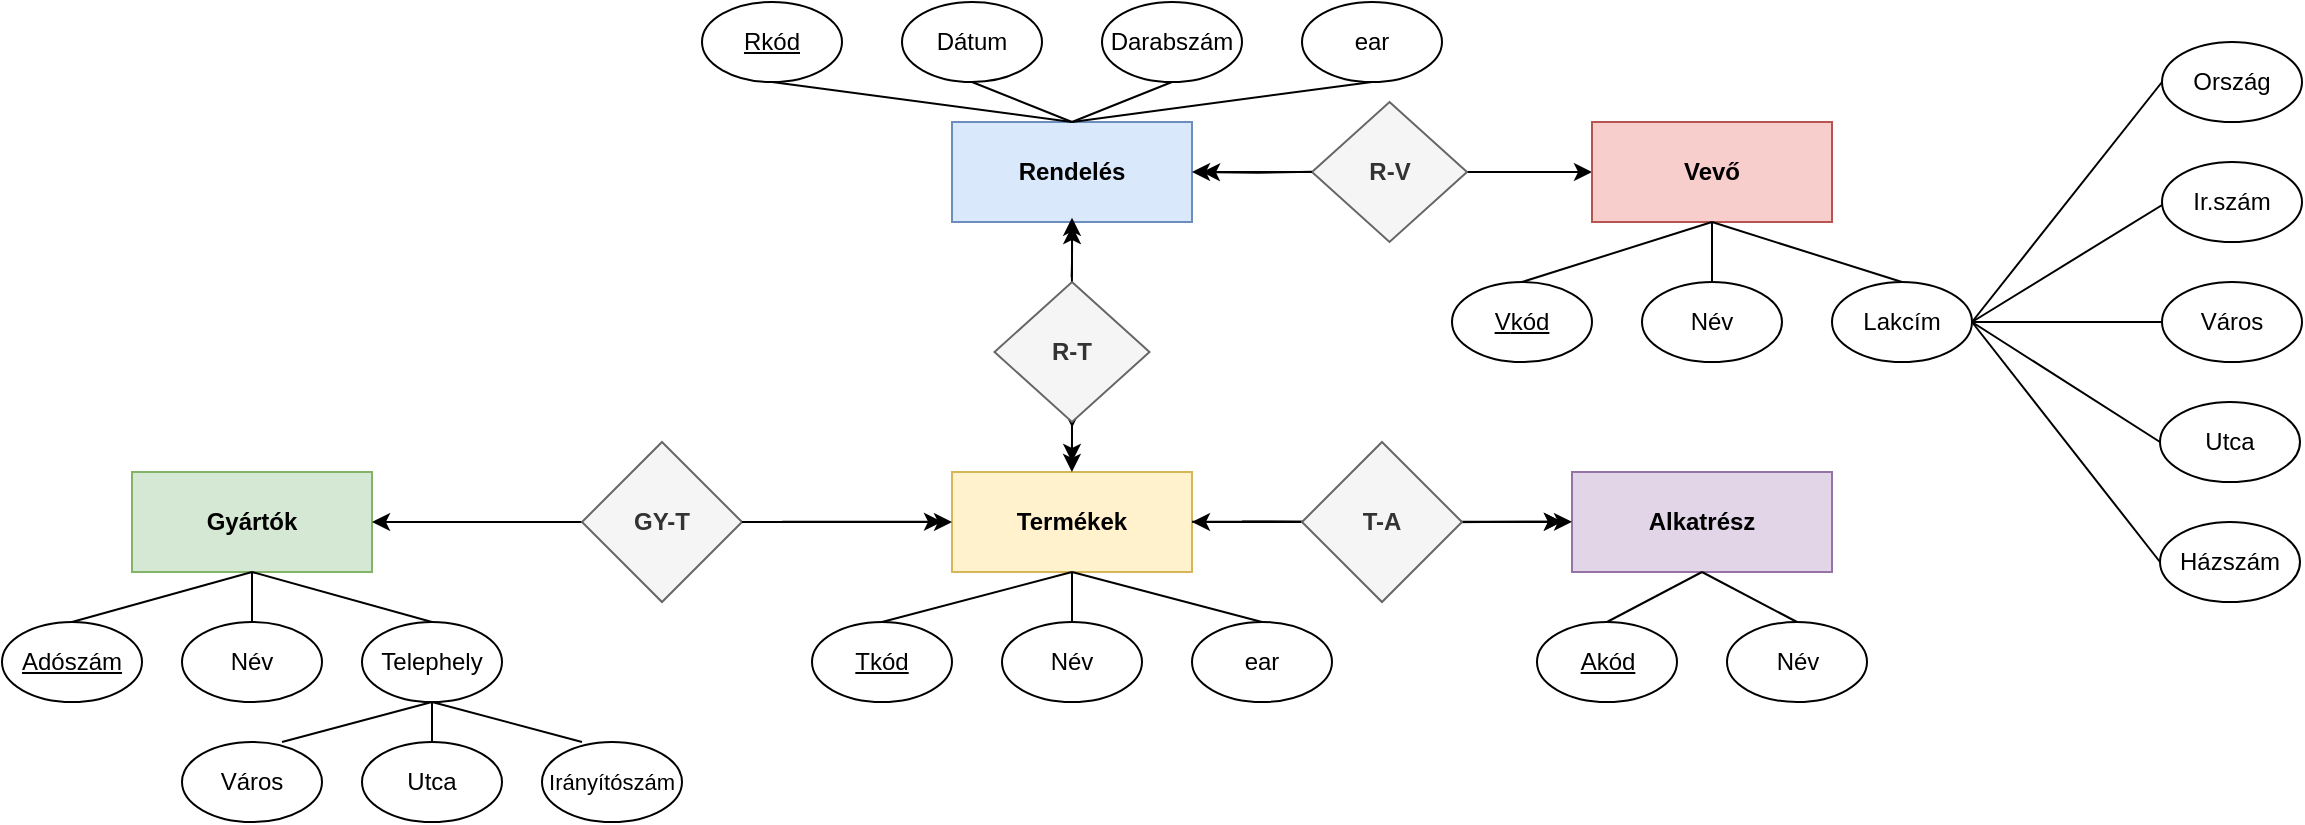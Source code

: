 <mxfile version="26.1.1">
  <diagram id="vWoHTal2PunRuxhZV0vU" name="3a">
    <mxGraphModel dx="979" dy="884" grid="1" gridSize="10" guides="1" tooltips="1" connect="1" arrows="1" fold="1" page="1" pageScale="1" pageWidth="1169" pageHeight="827" math="0" shadow="0">
      <root>
        <mxCell id="0" />
        <mxCell id="1" parent="0" />
        <mxCell id="-2Du17dGPulLsibZjKrI-1" value="&lt;b&gt;Gyártók&lt;/b&gt;" style="rounded=0;whiteSpace=wrap;html=1;fillColor=#d5e8d4;strokeColor=#82b366;" parent="1" vertex="1">
          <mxGeometry x="75" y="395" width="120" height="50" as="geometry" />
        </mxCell>
        <mxCell id="-2Du17dGPulLsibZjKrI-2" value="" style="edgeStyle=orthogonalEdgeStyle;rounded=0;orthogonalLoop=1;jettySize=auto;html=1;" parent="1" source="-2Du17dGPulLsibZjKrI-3" target="-2Du17dGPulLsibZjKrI-1" edge="1">
          <mxGeometry relative="1" as="geometry" />
        </mxCell>
        <mxCell id="-2Du17dGPulLsibZjKrI-3" value="&lt;b&gt;GY-T&lt;/b&gt;" style="rhombus;whiteSpace=wrap;html=1;fillColor=#f5f5f5;fontColor=#333333;strokeColor=#666666;" parent="1" vertex="1">
          <mxGeometry x="300" y="380" width="80" height="80" as="geometry" />
        </mxCell>
        <mxCell id="-2Du17dGPulLsibZjKrI-5" value="&lt;b&gt;Termékek&lt;/b&gt;" style="rounded=0;whiteSpace=wrap;html=1;fillColor=#fff2cc;strokeColor=#d6b656;" parent="1" vertex="1">
          <mxGeometry x="485" y="395" width="120" height="50" as="geometry" />
        </mxCell>
        <mxCell id="-2Du17dGPulLsibZjKrI-6" value="" style="endArrow=classic;html=1;rounded=0;exitX=1;exitY=0.5;exitDx=0;exitDy=0;" parent="1" edge="1">
          <mxGeometry width="50" height="50" relative="1" as="geometry">
            <mxPoint x="400" y="419.89" as="sourcePoint" />
            <mxPoint x="480" y="419.89" as="targetPoint" />
          </mxGeometry>
        </mxCell>
        <mxCell id="-2Du17dGPulLsibZjKrI-7" value="" style="endArrow=classic;html=1;rounded=0;entryX=0;entryY=0.5;entryDx=0;entryDy=0;" parent="1" source="-2Du17dGPulLsibZjKrI-3" target="-2Du17dGPulLsibZjKrI-5" edge="1">
          <mxGeometry width="50" height="50" relative="1" as="geometry">
            <mxPoint x="385" y="520" as="sourcePoint" />
            <mxPoint x="435" y="470" as="targetPoint" />
          </mxGeometry>
        </mxCell>
        <mxCell id="-2Du17dGPulLsibZjKrI-8" value="&lt;u&gt;Adószám&lt;/u&gt;" style="ellipse;whiteSpace=wrap;html=1;" parent="1" vertex="1">
          <mxGeometry x="10" y="470" width="70" height="40" as="geometry" />
        </mxCell>
        <mxCell id="-2Du17dGPulLsibZjKrI-9" value="Név" style="ellipse;whiteSpace=wrap;html=1;" parent="1" vertex="1">
          <mxGeometry x="100" y="470" width="70" height="40" as="geometry" />
        </mxCell>
        <mxCell id="-2Du17dGPulLsibZjKrI-10" value="Telephely" style="ellipse;whiteSpace=wrap;html=1;" parent="1" vertex="1">
          <mxGeometry x="190" y="470" width="70" height="40" as="geometry" />
        </mxCell>
        <mxCell id="-2Du17dGPulLsibZjKrI-11" value="" style="endArrow=none;html=1;rounded=0;entryX=0.5;entryY=1;entryDx=0;entryDy=0;exitX=0.5;exitY=0;exitDx=0;exitDy=0;" parent="1" source="-2Du17dGPulLsibZjKrI-8" target="-2Du17dGPulLsibZjKrI-1" edge="1">
          <mxGeometry width="50" height="50" relative="1" as="geometry">
            <mxPoint x="315" y="520" as="sourcePoint" />
            <mxPoint x="365" y="470" as="targetPoint" />
          </mxGeometry>
        </mxCell>
        <mxCell id="-2Du17dGPulLsibZjKrI-12" value="" style="endArrow=none;html=1;rounded=0;entryX=0.5;entryY=1;entryDx=0;entryDy=0;exitX=0.5;exitY=0;exitDx=0;exitDy=0;" parent="1" source="-2Du17dGPulLsibZjKrI-10" target="-2Du17dGPulLsibZjKrI-1" edge="1">
          <mxGeometry width="50" height="50" relative="1" as="geometry">
            <mxPoint x="315" y="520" as="sourcePoint" />
            <mxPoint x="365" y="470" as="targetPoint" />
          </mxGeometry>
        </mxCell>
        <mxCell id="-2Du17dGPulLsibZjKrI-13" value="" style="endArrow=none;html=1;rounded=0;entryX=0.5;entryY=1;entryDx=0;entryDy=0;" parent="1" source="-2Du17dGPulLsibZjKrI-9" target="-2Du17dGPulLsibZjKrI-1" edge="1">
          <mxGeometry width="50" height="50" relative="1" as="geometry">
            <mxPoint x="335" y="530" as="sourcePoint" />
            <mxPoint x="385" y="480" as="targetPoint" />
          </mxGeometry>
        </mxCell>
        <mxCell id="-2Du17dGPulLsibZjKrI-14" value="&lt;u&gt;Tkód&lt;/u&gt;" style="ellipse;whiteSpace=wrap;html=1;" parent="1" vertex="1">
          <mxGeometry x="415" y="470" width="70" height="40" as="geometry" />
        </mxCell>
        <mxCell id="-2Du17dGPulLsibZjKrI-15" value="ear" style="ellipse;whiteSpace=wrap;html=1;" parent="1" vertex="1">
          <mxGeometry x="605" y="470" width="70" height="40" as="geometry" />
        </mxCell>
        <mxCell id="-2Du17dGPulLsibZjKrI-16" value="Név" style="ellipse;whiteSpace=wrap;html=1;" parent="1" vertex="1">
          <mxGeometry x="510" y="470" width="70" height="40" as="geometry" />
        </mxCell>
        <mxCell id="-2Du17dGPulLsibZjKrI-17" value="" style="endArrow=none;html=1;rounded=0;entryX=0.5;entryY=1;entryDx=0;entryDy=0;exitX=0.5;exitY=0;exitDx=0;exitDy=0;" parent="1" source="-2Du17dGPulLsibZjKrI-15" target="-2Du17dGPulLsibZjKrI-5" edge="1">
          <mxGeometry width="50" height="50" relative="1" as="geometry">
            <mxPoint x="315" y="520" as="sourcePoint" />
            <mxPoint x="365" y="470" as="targetPoint" />
          </mxGeometry>
        </mxCell>
        <mxCell id="-2Du17dGPulLsibZjKrI-18" value="" style="endArrow=none;html=1;rounded=0;entryX=0.5;entryY=1;entryDx=0;entryDy=0;exitX=0.5;exitY=0;exitDx=0;exitDy=0;" parent="1" source="-2Du17dGPulLsibZjKrI-16" target="-2Du17dGPulLsibZjKrI-5" edge="1">
          <mxGeometry width="50" height="50" relative="1" as="geometry">
            <mxPoint x="315" y="520" as="sourcePoint" />
            <mxPoint x="365" y="470" as="targetPoint" />
          </mxGeometry>
        </mxCell>
        <mxCell id="-2Du17dGPulLsibZjKrI-19" value="" style="endArrow=none;html=1;rounded=0;entryX=0.5;entryY=1;entryDx=0;entryDy=0;exitX=0.5;exitY=0;exitDx=0;exitDy=0;" parent="1" source="-2Du17dGPulLsibZjKrI-14" target="-2Du17dGPulLsibZjKrI-5" edge="1">
          <mxGeometry width="50" height="50" relative="1" as="geometry">
            <mxPoint x="315" y="520" as="sourcePoint" />
            <mxPoint x="365" y="470" as="targetPoint" />
          </mxGeometry>
        </mxCell>
        <mxCell id="-2Du17dGPulLsibZjKrI-20" value="" style="endArrow=none;html=1;rounded=0;exitX=0.5;exitY=0;exitDx=0;exitDy=0;entryX=0.5;entryY=1;entryDx=0;entryDy=0;" parent="1" target="-2Du17dGPulLsibZjKrI-10" edge="1">
          <mxGeometry width="50" height="50" relative="1" as="geometry">
            <mxPoint x="300" y="530" as="sourcePoint" />
            <mxPoint x="365" y="460" as="targetPoint" />
          </mxGeometry>
        </mxCell>
        <mxCell id="-2Du17dGPulLsibZjKrI-21" value="" style="endArrow=none;html=1;rounded=0;exitX=0.5;exitY=0;exitDx=0;exitDy=0;entryX=0.5;entryY=1;entryDx=0;entryDy=0;" parent="1" target="-2Du17dGPulLsibZjKrI-10" edge="1">
          <mxGeometry width="50" height="50" relative="1" as="geometry">
            <mxPoint x="225" y="530" as="sourcePoint" />
            <mxPoint x="365" y="460" as="targetPoint" />
          </mxGeometry>
        </mxCell>
        <mxCell id="-2Du17dGPulLsibZjKrI-22" value="" style="endArrow=none;html=1;rounded=0;entryX=0.5;entryY=1;entryDx=0;entryDy=0;exitX=0.5;exitY=0;exitDx=0;exitDy=0;" parent="1" target="-2Du17dGPulLsibZjKrI-10" edge="1">
          <mxGeometry width="50" height="50" relative="1" as="geometry">
            <mxPoint x="150" y="530" as="sourcePoint" />
            <mxPoint x="365" y="460" as="targetPoint" />
          </mxGeometry>
        </mxCell>
        <mxCell id="-2Du17dGPulLsibZjKrI-23" value="Város" style="ellipse;whiteSpace=wrap;html=1;" parent="1" vertex="1">
          <mxGeometry x="100" y="530" width="70" height="40" as="geometry" />
        </mxCell>
        <mxCell id="-2Du17dGPulLsibZjKrI-24" value="Utca" style="ellipse;whiteSpace=wrap;html=1;" parent="1" vertex="1">
          <mxGeometry x="190" y="530" width="70" height="40" as="geometry" />
        </mxCell>
        <mxCell id="-2Du17dGPulLsibZjKrI-25" value="&lt;font style=&quot;font-size: 11px;&quot;&gt;Irányítószám&lt;/font&gt;" style="ellipse;whiteSpace=wrap;html=1;" parent="1" vertex="1">
          <mxGeometry x="280" y="530" width="70" height="40" as="geometry" />
        </mxCell>
        <mxCell id="-2Du17dGPulLsibZjKrI-26" value="&lt;b&gt;Alkatrész&lt;/b&gt;" style="rounded=0;whiteSpace=wrap;html=1;fillColor=#e1d5e7;strokeColor=#9673a6;" parent="1" vertex="1">
          <mxGeometry x="795" y="395" width="130" height="50" as="geometry" />
        </mxCell>
        <mxCell id="-2Du17dGPulLsibZjKrI-27" style="edgeStyle=orthogonalEdgeStyle;rounded=0;orthogonalLoop=1;jettySize=auto;html=1;" parent="1" edge="1">
          <mxGeometry relative="1" as="geometry">
            <mxPoint x="630" y="419.71" as="sourcePoint" />
            <mxPoint x="790" y="419.82" as="targetPoint" />
          </mxGeometry>
        </mxCell>
        <mxCell id="-2Du17dGPulLsibZjKrI-28" value="&lt;u&gt;Akód&lt;/u&gt;" style="ellipse;whiteSpace=wrap;html=1;" parent="1" vertex="1">
          <mxGeometry x="777.5" y="470" width="70" height="40" as="geometry" />
        </mxCell>
        <mxCell id="-2Du17dGPulLsibZjKrI-29" value="Név" style="ellipse;whiteSpace=wrap;html=1;" parent="1" vertex="1">
          <mxGeometry x="872.5" y="470" width="70" height="40" as="geometry" />
        </mxCell>
        <mxCell id="-2Du17dGPulLsibZjKrI-30" value="" style="endArrow=none;html=1;rounded=0;entryX=0.5;entryY=1;entryDx=0;entryDy=0;exitX=0.5;exitY=0;exitDx=0;exitDy=0;" parent="1" source="-2Du17dGPulLsibZjKrI-29" target="-2Du17dGPulLsibZjKrI-26" edge="1">
          <mxGeometry width="50" height="50" relative="1" as="geometry">
            <mxPoint x="510" y="530" as="sourcePoint" />
            <mxPoint x="560" y="480" as="targetPoint" />
          </mxGeometry>
        </mxCell>
        <mxCell id="-2Du17dGPulLsibZjKrI-31" value="" style="endArrow=none;html=1;rounded=0;entryX=0.5;entryY=1;entryDx=0;entryDy=0;exitX=0.5;exitY=0;exitDx=0;exitDy=0;" parent="1" source="-2Du17dGPulLsibZjKrI-28" target="-2Du17dGPulLsibZjKrI-26" edge="1">
          <mxGeometry width="50" height="50" relative="1" as="geometry">
            <mxPoint x="795" y="470" as="sourcePoint" />
            <mxPoint x="560" y="480" as="targetPoint" />
          </mxGeometry>
        </mxCell>
        <mxCell id="-2Du17dGPulLsibZjKrI-34" value="&lt;b&gt;Rendelés&lt;/b&gt;" style="rounded=0;whiteSpace=wrap;html=1;fillColor=#dae8fc;strokeColor=#6c8ebf;" parent="1" vertex="1">
          <mxGeometry x="485" y="220" width="120" height="50" as="geometry" />
        </mxCell>
        <mxCell id="-2Du17dGPulLsibZjKrI-38" value="" style="endArrow=classic;html=1;rounded=0;exitX=0.5;exitY=1;exitDx=0;exitDy=0;" parent="1" source="-2Du17dGPulLsibZjKrI-50" edge="1">
          <mxGeometry width="50" height="50" relative="1" as="geometry">
            <mxPoint x="545" y="280" as="sourcePoint" />
            <mxPoint x="545" y="390" as="targetPoint" />
          </mxGeometry>
        </mxCell>
        <mxCell id="-2Du17dGPulLsibZjKrI-43" value="" style="endArrow=classic;html=1;rounded=0;entryX=1;entryY=0.5;entryDx=0;entryDy=0;" parent="1" target="-2Du17dGPulLsibZjKrI-5" edge="1">
          <mxGeometry width="50" height="50" relative="1" as="geometry">
            <mxPoint x="760" y="420" as="sourcePoint" />
            <mxPoint x="650" y="370" as="targetPoint" />
            <Array as="points">
              <mxPoint x="740" y="420" />
            </Array>
          </mxGeometry>
        </mxCell>
        <mxCell id="-2Du17dGPulLsibZjKrI-44" style="edgeStyle=orthogonalEdgeStyle;rounded=0;orthogonalLoop=1;jettySize=auto;html=1;entryX=0;entryY=0.5;entryDx=0;entryDy=0;" parent="1" edge="1">
          <mxGeometry relative="1" as="geometry">
            <mxPoint x="605" y="419.89" as="sourcePoint" />
            <mxPoint x="790" y="419.89" as="targetPoint" />
          </mxGeometry>
        </mxCell>
        <mxCell id="-2Du17dGPulLsibZjKrI-45" value="" style="endArrow=classic;html=1;rounded=0;exitX=1;exitY=0.5;exitDx=0;exitDy=0;" parent="1" source="-2Du17dGPulLsibZjKrI-48" edge="1">
          <mxGeometry width="50" height="50" relative="1" as="geometry">
            <mxPoint x="620" y="419.93" as="sourcePoint" />
            <mxPoint x="795" y="419.93" as="targetPoint" />
          </mxGeometry>
        </mxCell>
        <mxCell id="-2Du17dGPulLsibZjKrI-48" value="&lt;b&gt;T-A&lt;/b&gt;" style="rhombus;whiteSpace=wrap;html=1;fillColor=#f5f5f5;fontColor=#333333;strokeColor=#666666;" parent="1" vertex="1">
          <mxGeometry x="660" y="380" width="80" height="80" as="geometry" />
        </mxCell>
        <mxCell id="-2Du17dGPulLsibZjKrI-53" value="&lt;u&gt;Rkód&lt;/u&gt;" style="ellipse;whiteSpace=wrap;html=1;" parent="1" vertex="1">
          <mxGeometry x="360" y="160" width="70" height="40" as="geometry" />
        </mxCell>
        <mxCell id="-2Du17dGPulLsibZjKrI-54" value="Darabszám" style="ellipse;whiteSpace=wrap;html=1;" parent="1" vertex="1">
          <mxGeometry x="560" y="160" width="70" height="40" as="geometry" />
        </mxCell>
        <mxCell id="-2Du17dGPulLsibZjKrI-55" value="Dátum" style="ellipse;whiteSpace=wrap;html=1;" parent="1" vertex="1">
          <mxGeometry x="460" y="160" width="70" height="40" as="geometry" />
        </mxCell>
        <mxCell id="-2Du17dGPulLsibZjKrI-56" value="" style="endArrow=none;html=1;rounded=0;exitX=0.5;exitY=1;exitDx=0;exitDy=0;entryX=0.5;entryY=0;entryDx=0;entryDy=0;" parent="1" source="-2Du17dGPulLsibZjKrI-54" target="-2Du17dGPulLsibZjKrI-34" edge="1">
          <mxGeometry width="50" height="50" relative="1" as="geometry">
            <mxPoint x="440" y="170" as="sourcePoint" />
            <mxPoint x="550" y="220" as="targetPoint" />
          </mxGeometry>
        </mxCell>
        <mxCell id="-2Du17dGPulLsibZjKrI-57" value="" style="endArrow=none;html=1;rounded=0;entryX=0.5;entryY=0;entryDx=0;entryDy=0;exitX=0.5;exitY=1;exitDx=0;exitDy=0;" parent="1" source="-2Du17dGPulLsibZjKrI-53" target="-2Du17dGPulLsibZjKrI-34" edge="1">
          <mxGeometry width="50" height="50" relative="1" as="geometry">
            <mxPoint x="440" y="170" as="sourcePoint" />
            <mxPoint x="465" y="220.0" as="targetPoint" />
          </mxGeometry>
        </mxCell>
        <mxCell id="-2Du17dGPulLsibZjKrI-58" value="" style="endArrow=none;html=1;rounded=0;exitX=0.5;exitY=1;exitDx=0;exitDy=0;entryX=0.5;entryY=0;entryDx=0;entryDy=0;" parent="1" source="-2Du17dGPulLsibZjKrI-55" target="-2Du17dGPulLsibZjKrI-34" edge="1">
          <mxGeometry width="50" height="50" relative="1" as="geometry">
            <mxPoint x="440" y="170" as="sourcePoint" />
            <mxPoint x="465" y="220" as="targetPoint" />
          </mxGeometry>
        </mxCell>
        <mxCell id="AIVpxSMUTkpqG0qADR1f-5" value="" style="endArrow=classic;html=1;rounded=0;exitX=0.5;exitY=1;exitDx=0;exitDy=0;" parent="1" edge="1">
          <mxGeometry width="50" height="50" relative="1" as="geometry">
            <mxPoint x="544.96" y="381" as="sourcePoint" />
            <mxPoint x="544.96" y="395" as="targetPoint" />
            <Array as="points" />
          </mxGeometry>
        </mxCell>
        <mxCell id="AIVpxSMUTkpqG0qADR1f-9" value="" style="endArrow=classic;html=1;rounded=0;exitX=0.498;exitY=-0.035;exitDx=0;exitDy=0;exitPerimeter=0;entryX=0.5;entryY=0.957;entryDx=0;entryDy=0;entryPerimeter=0;" parent="1" source="-2Du17dGPulLsibZjKrI-50" target="-2Du17dGPulLsibZjKrI-34" edge="1">
          <mxGeometry width="50" height="50" relative="1" as="geometry">
            <mxPoint x="555" y="386" as="sourcePoint" />
            <mxPoint x="545" y="270" as="targetPoint" />
            <Array as="points">
              <mxPoint x="545" y="290" />
            </Array>
          </mxGeometry>
        </mxCell>
        <mxCell id="AIVpxSMUTkpqG0qADR1f-10" value="" style="endArrow=classic;html=1;rounded=0;exitX=0.5;exitY=0;exitDx=0;exitDy=0;jumpSize=4;entryX=0.501;entryY=1.04;entryDx=0;entryDy=0;entryPerimeter=0;" parent="1" edge="1">
          <mxGeometry width="50" height="50" relative="1" as="geometry">
            <mxPoint x="544.94" y="310" as="sourcePoint" />
            <mxPoint x="545.06" y="272" as="targetPoint" />
            <Array as="points" />
          </mxGeometry>
        </mxCell>
        <mxCell id="AIVpxSMUTkpqG0qADR1f-13" value="ear" style="ellipse;whiteSpace=wrap;html=1;" parent="1" vertex="1">
          <mxGeometry x="660" y="160" width="70" height="40" as="geometry" />
        </mxCell>
        <mxCell id="AIVpxSMUTkpqG0qADR1f-15" value="" style="endArrow=none;html=1;rounded=0;exitX=0.5;exitY=1;exitDx=0;exitDy=0;entryX=0.5;entryY=0;entryDx=0;entryDy=0;" parent="1" source="AIVpxSMUTkpqG0qADR1f-13" target="-2Du17dGPulLsibZjKrI-34" edge="1">
          <mxGeometry width="50" height="50" relative="1" as="geometry">
            <mxPoint x="570" y="210" as="sourcePoint" />
            <mxPoint x="555" y="230" as="targetPoint" />
          </mxGeometry>
        </mxCell>
        <mxCell id="AIVpxSMUTkpqG0qADR1f-16" value="" style="endArrow=classic;html=1;rounded=0;exitX=0.5;exitY=0;exitDx=0;exitDy=0;jumpSize=4;entryX=0.501;entryY=1.04;entryDx=0;entryDy=0;entryPerimeter=0;" parent="1" target="-2Du17dGPulLsibZjKrI-50" edge="1">
          <mxGeometry width="50" height="50" relative="1" as="geometry">
            <mxPoint x="544.9" y="336.0" as="sourcePoint" />
            <mxPoint x="545" y="272" as="targetPoint" />
            <Array as="points" />
          </mxGeometry>
        </mxCell>
        <mxCell id="-2Du17dGPulLsibZjKrI-50" value="&lt;b&gt;R-T&lt;/b&gt;" style="rhombus;whiteSpace=wrap;html=1;fillColor=#f5f5f5;fontColor=#333333;strokeColor=#666666;" parent="1" vertex="1">
          <mxGeometry x="506.25" y="300" width="77.5" height="70" as="geometry" />
        </mxCell>
        <mxCell id="AIVpxSMUTkpqG0qADR1f-19" value="" style="edgeStyle=orthogonalEdgeStyle;rounded=0;orthogonalLoop=1;jettySize=auto;html=1;" parent="1" source="AIVpxSMUTkpqG0qADR1f-17" target="-2Du17dGPulLsibZjKrI-34" edge="1">
          <mxGeometry relative="1" as="geometry" />
        </mxCell>
        <mxCell id="AIVpxSMUTkpqG0qADR1f-21" value="" style="edgeStyle=orthogonalEdgeStyle;rounded=0;orthogonalLoop=1;jettySize=auto;html=1;" parent="1" source="AIVpxSMUTkpqG0qADR1f-17" target="AIVpxSMUTkpqG0qADR1f-20" edge="1">
          <mxGeometry relative="1" as="geometry" />
        </mxCell>
        <mxCell id="AIVpxSMUTkpqG0qADR1f-17" value="&lt;b&gt;R-V&lt;/b&gt;" style="rhombus;whiteSpace=wrap;html=1;fillColor=#f5f5f5;fontColor=#333333;strokeColor=#666666;" parent="1" vertex="1">
          <mxGeometry x="665" y="210" width="77.5" height="70" as="geometry" />
        </mxCell>
        <mxCell id="AIVpxSMUTkpqG0qADR1f-20" value="&lt;b&gt;Vevő&lt;/b&gt;" style="rounded=0;whiteSpace=wrap;html=1;fillColor=#f8cecc;strokeColor=#b85450;" parent="1" vertex="1">
          <mxGeometry x="805" y="220" width="120" height="50" as="geometry" />
        </mxCell>
        <mxCell id="AIVpxSMUTkpqG0qADR1f-22" value="" style="edgeStyle=orthogonalEdgeStyle;rounded=0;orthogonalLoop=1;jettySize=auto;html=1;" parent="1" edge="1">
          <mxGeometry relative="1" as="geometry">
            <mxPoint x="665" y="244.92" as="sourcePoint" />
            <mxPoint x="610" y="245" as="targetPoint" />
          </mxGeometry>
        </mxCell>
        <mxCell id="AIVpxSMUTkpqG0qADR1f-23" value="&lt;u&gt;V&lt;/u&gt;&lt;u&gt;kód&lt;/u&gt;" style="ellipse;whiteSpace=wrap;html=1;" parent="1" vertex="1">
          <mxGeometry x="735" y="300" width="70" height="40" as="geometry" />
        </mxCell>
        <mxCell id="AIVpxSMUTkpqG0qADR1f-24" value="" style="endArrow=none;html=1;rounded=0;exitX=0.5;exitY=1;exitDx=0;exitDy=0;entryX=0.5;entryY=0;entryDx=0;entryDy=0;" parent="1" source="AIVpxSMUTkpqG0qADR1f-20" target="AIVpxSMUTkpqG0qADR1f-23" edge="1">
          <mxGeometry width="50" height="50" relative="1" as="geometry">
            <mxPoint x="685" y="210" as="sourcePoint" />
            <mxPoint x="555" y="230" as="targetPoint" />
            <Array as="points" />
          </mxGeometry>
        </mxCell>
        <mxCell id="AIVpxSMUTkpqG0qADR1f-25" value="Név" style="ellipse;whiteSpace=wrap;html=1;" parent="1" vertex="1">
          <mxGeometry x="830" y="300" width="70" height="40" as="geometry" />
        </mxCell>
        <mxCell id="AIVpxSMUTkpqG0qADR1f-26" value="" style="endArrow=none;html=1;rounded=0;entryX=0.5;entryY=0;entryDx=0;entryDy=0;exitX=0.5;exitY=1;exitDx=0;exitDy=0;" parent="1" source="AIVpxSMUTkpqG0qADR1f-20" target="AIVpxSMUTkpqG0qADR1f-25" edge="1">
          <mxGeometry width="50" height="50" relative="1" as="geometry">
            <mxPoint x="860" y="270" as="sourcePoint" />
            <mxPoint x="780" y="310" as="targetPoint" />
            <Array as="points" />
          </mxGeometry>
        </mxCell>
        <mxCell id="AIVpxSMUTkpqG0qADR1f-27" value="Lakcím" style="ellipse;whiteSpace=wrap;html=1;" parent="1" vertex="1">
          <mxGeometry x="925" y="300" width="70" height="40" as="geometry" />
        </mxCell>
        <mxCell id="AIVpxSMUTkpqG0qADR1f-28" value="" style="endArrow=none;html=1;rounded=0;entryX=0.5;entryY=0;entryDx=0;entryDy=0;exitX=0.5;exitY=1;exitDx=0;exitDy=0;" parent="1" source="AIVpxSMUTkpqG0qADR1f-20" target="AIVpxSMUTkpqG0qADR1f-27" edge="1">
          <mxGeometry width="50" height="50" relative="1" as="geometry">
            <mxPoint x="875" y="280" as="sourcePoint" />
            <mxPoint x="875" y="310" as="targetPoint" />
            <Array as="points" />
          </mxGeometry>
        </mxCell>
        <mxCell id="AIVpxSMUTkpqG0qADR1f-29" value="" style="endArrow=none;html=1;rounded=0;exitX=1;exitY=0.5;exitDx=0;exitDy=0;entryX=0;entryY=0.5;entryDx=0;entryDy=0;" parent="1" source="AIVpxSMUTkpqG0qADR1f-27" target="AIVpxSMUTkpqG0qADR1f-32" edge="1">
          <mxGeometry width="50" height="50" relative="1" as="geometry">
            <mxPoint x="875" y="280" as="sourcePoint" />
            <mxPoint x="1000" y="270" as="targetPoint" />
            <Array as="points" />
          </mxGeometry>
        </mxCell>
        <mxCell id="AIVpxSMUTkpqG0qADR1f-30" value="" style="endArrow=none;html=1;rounded=0;exitX=1;exitY=0.5;exitDx=0;exitDy=0;entryX=0;entryY=0.5;entryDx=0;entryDy=0;" parent="1" source="AIVpxSMUTkpqG0qADR1f-27" target="AIVpxSMUTkpqG0qADR1f-33" edge="1">
          <mxGeometry width="50" height="50" relative="1" as="geometry">
            <mxPoint x="1000" y="320" as="sourcePoint" />
            <mxPoint x="1030" y="320" as="targetPoint" />
            <Array as="points" />
          </mxGeometry>
        </mxCell>
        <mxCell id="AIVpxSMUTkpqG0qADR1f-31" value="" style="endArrow=none;html=1;rounded=0;entryX=1;entryY=0.5;entryDx=0;entryDy=0;exitX=0.5;exitY=0;exitDx=0;exitDy=0;" parent="1" source="AIVpxSMUTkpqG0qADR1f-34" target="AIVpxSMUTkpqG0qADR1f-27" edge="1">
          <mxGeometry width="50" height="50" relative="1" as="geometry">
            <mxPoint x="1000" y="360" as="sourcePoint" />
            <mxPoint x="1000" y="320" as="targetPoint" />
            <Array as="points" />
          </mxGeometry>
        </mxCell>
        <mxCell id="AIVpxSMUTkpqG0qADR1f-32" value="Ország" style="ellipse;whiteSpace=wrap;html=1;" parent="1" vertex="1">
          <mxGeometry x="1090" y="180" width="70" height="40" as="geometry" />
        </mxCell>
        <mxCell id="AIVpxSMUTkpqG0qADR1f-33" value="Város" style="ellipse;whiteSpace=wrap;html=1;" parent="1" vertex="1">
          <mxGeometry x="1090" y="300" width="70" height="40" as="geometry" />
        </mxCell>
        <mxCell id="AIVpxSMUTkpqG0qADR1f-34" value="Ir.szám" style="ellipse;whiteSpace=wrap;html=1;" parent="1" vertex="1">
          <mxGeometry x="1090" y="240" width="70" height="40" as="geometry" />
        </mxCell>
        <mxCell id="AIVpxSMUTkpqG0qADR1f-35" value="Utca" style="ellipse;whiteSpace=wrap;html=1;" parent="1" vertex="1">
          <mxGeometry x="1089" y="360" width="70" height="40" as="geometry" />
        </mxCell>
        <mxCell id="AIVpxSMUTkpqG0qADR1f-36" value="Házszám" style="ellipse;whiteSpace=wrap;html=1;" parent="1" vertex="1">
          <mxGeometry x="1089" y="420" width="70" height="40" as="geometry" />
        </mxCell>
        <mxCell id="AIVpxSMUTkpqG0qADR1f-39" value="" style="endArrow=none;html=1;rounded=0;exitX=1;exitY=0.5;exitDx=0;exitDy=0;entryX=0;entryY=0.5;entryDx=0;entryDy=0;" parent="1" source="AIVpxSMUTkpqG0qADR1f-27" target="AIVpxSMUTkpqG0qADR1f-36" edge="1">
          <mxGeometry width="50" height="50" relative="1" as="geometry">
            <mxPoint x="1005" y="330" as="sourcePoint" />
            <mxPoint x="1099" y="320" as="targetPoint" />
            <Array as="points" />
          </mxGeometry>
        </mxCell>
        <mxCell id="AIVpxSMUTkpqG0qADR1f-41" value="" style="endArrow=none;html=1;rounded=0;exitX=1;exitY=0.5;exitDx=0;exitDy=0;entryX=0;entryY=0.5;entryDx=0;entryDy=0;" parent="1" source="AIVpxSMUTkpqG0qADR1f-27" target="AIVpxSMUTkpqG0qADR1f-35" edge="1">
          <mxGeometry width="50" height="50" relative="1" as="geometry">
            <mxPoint x="1005" y="330" as="sourcePoint" />
            <mxPoint x="1040" y="360" as="targetPoint" />
            <Array as="points" />
          </mxGeometry>
        </mxCell>
      </root>
    </mxGraphModel>
  </diagram>
</mxfile>
